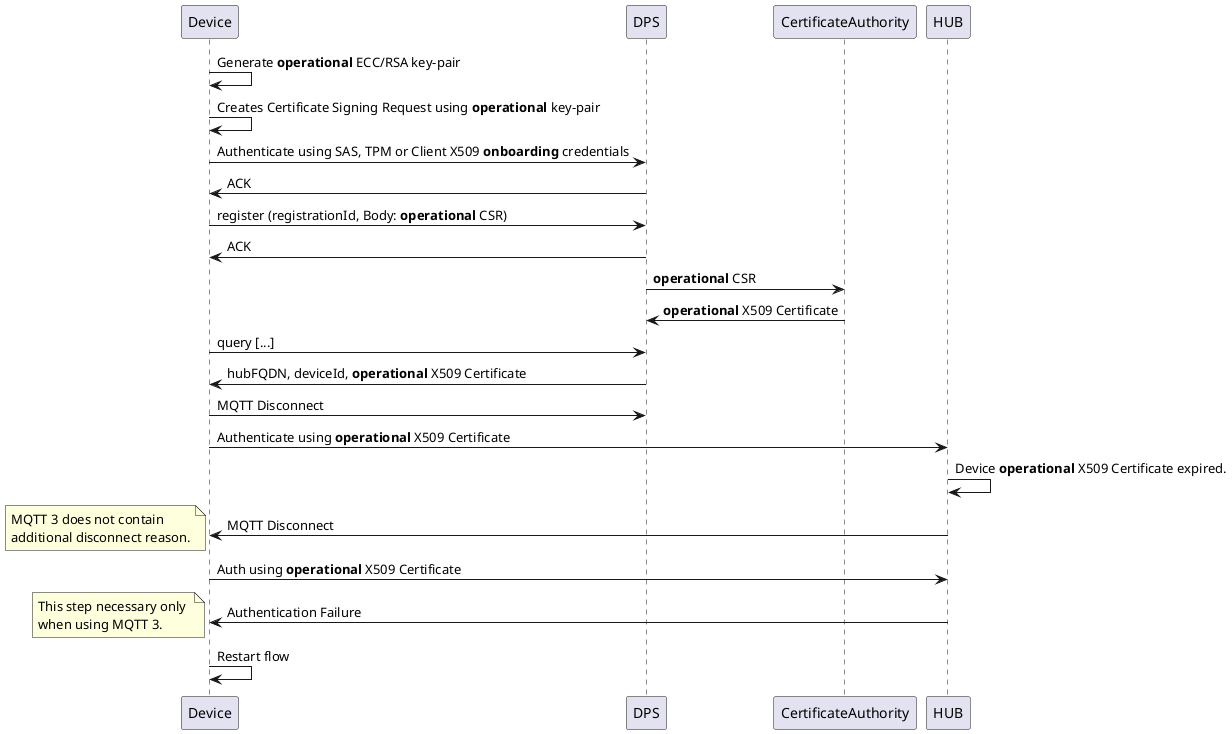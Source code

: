 @startuml dpsCSR
Device -> Device: Generate **operational** ECC/RSA key-pair
Device -> Device: Creates Certificate Signing Request using **operational** key-pair
Device -> DPS: Authenticate using SAS, TPM or Client X509 **onboarding** credentials
DPS -> Device: ACK
Device -> DPS: register (registrationId, Body: **operational** CSR)
DPS -> Device: ACK
DPS -> CertificateAuthority: **operational** CSR
DPS <- CertificateAuthority: **operational** X509 Certificate
Device -> DPS: query [...]
DPS -> Device: hubFQDN, deviceId, **operational** X509 Certificate
DPS <- Device: MQTT Disconnect
Device -> HUB: Authenticate using **operational** X509 Certificate
HUB->HUB: Device **operational** X509 Certificate expired.
Device <- HUB: MQTT Disconnect
note left
  MQTT 3 does not contain 
  additional disconnect reason.
end note
Device -> HUB: Auth using **operational** X509 Certificate
Device <- HUB: Authentication Failure
note left
  This step necessary only 
  when using MQTT 3.
end note
Device -> Device: Restart flow

@enduml
